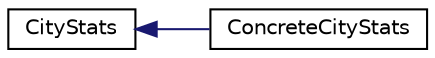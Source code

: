 digraph "Graphical Class Hierarchy"
{
 // LATEX_PDF_SIZE
  edge [fontname="Helvetica",fontsize="10",labelfontname="Helvetica",labelfontsize="10"];
  node [fontname="Helvetica",fontsize="10",shape=record];
  rankdir="LR";
  Node0 [label="CityStats",height=0.2,width=0.4,color="black", fillcolor="white", style="filled",URL="$classCityStats.html",tooltip="Manages collection of city statistics observers."];
  Node0 -> Node1 [dir="back",color="midnightblue",fontsize="10",style="solid",fontname="Helvetica"];
  Node1 [label="ConcreteCityStats",height=0.2,width=0.4,color="black", fillcolor="white", style="filled",URL="$classConcreteCityStats.html",tooltip="Concrete implementation of city statistics tracking."];
}
